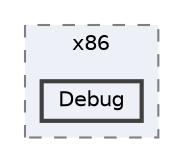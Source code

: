 digraph "C:/Users/IlyesBekaddour/Desktop/Workspace/lib60870.net/lib60870/obj/x86/Debug"
{
 // LATEX_PDF_SIZE
  bgcolor="transparent";
  edge [fontname=Helvetica,fontsize=10,labelfontname=Helvetica,labelfontsize=10];
  node [fontname=Helvetica,fontsize=10,shape=box,height=0.2,width=0.4];
  compound=true
  subgraph clusterdir_b850c7c61d39a008cf3688cd306216ed {
    graph [ bgcolor="#edf0f7", pencolor="grey50", label="x86", fontname=Helvetica,fontsize=10 style="filled,dashed", URL="dir_b850c7c61d39a008cf3688cd306216ed.html",tooltip=""]
  dir_e363fa5d362eba4388eff3f3f5e37912 [label="Debug", fillcolor="#edf0f7", color="grey25", style="filled,bold", URL="dir_e363fa5d362eba4388eff3f3f5e37912.html",tooltip=""];
  }
}
